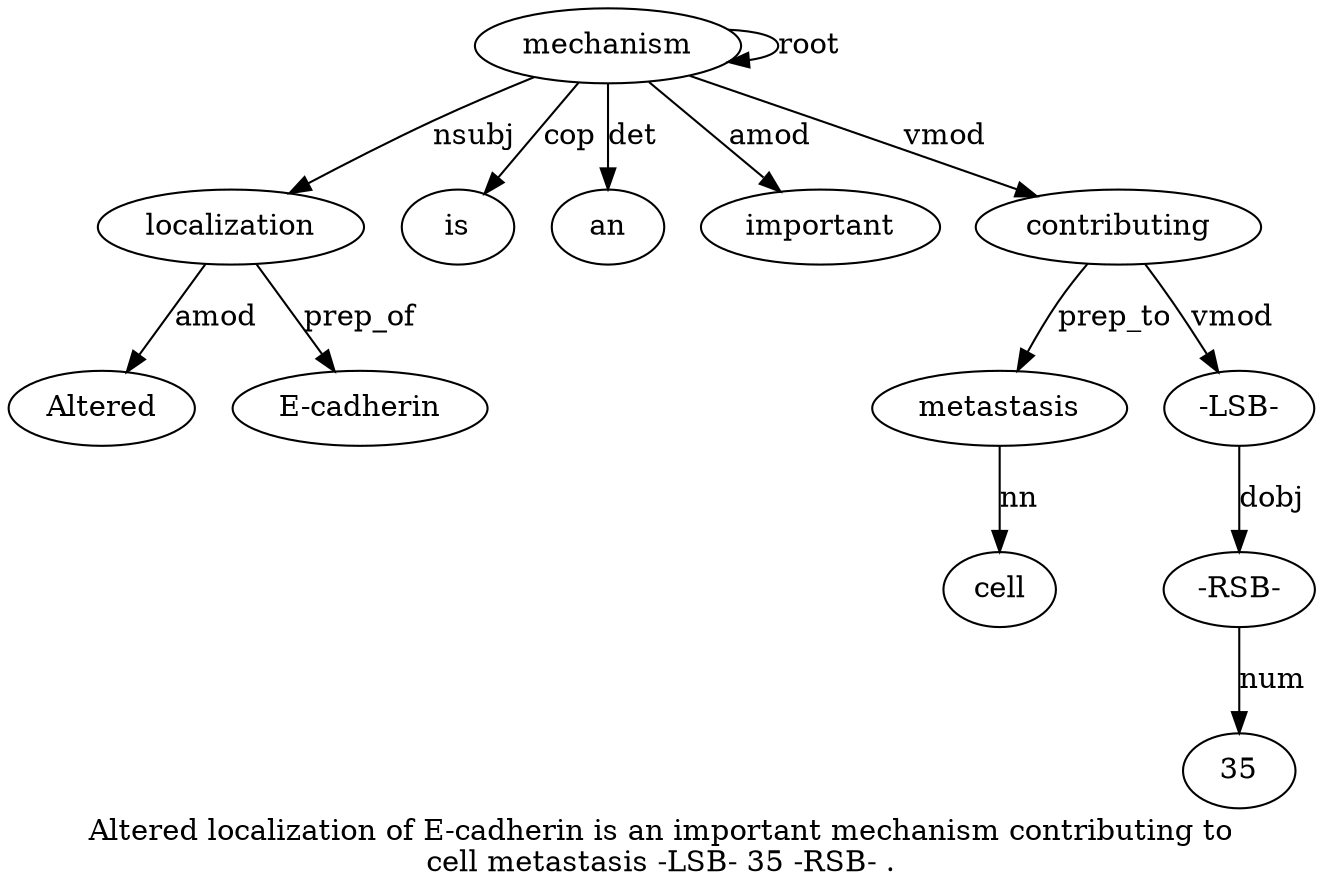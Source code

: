 digraph "Altered localization of E-cadherin is an important mechanism contributing to cell metastasis -LSB- 35 -RSB- ." {
label="Altered localization of E-cadherin is an important mechanism contributing to
cell metastasis -LSB- 35 -RSB- .";
localization2 [style=filled, fillcolor=white, label=localization];
Altered1 [style=filled, fillcolor=white, label=Altered];
localization2 -> Altered1  [label=amod];
mechanism8 [style=filled, fillcolor=white, label=mechanism];
mechanism8 -> localization2  [label=nsubj];
"E-cadherin4" [style=filled, fillcolor=white, label="E-cadherin"];
localization2 -> "E-cadherin4"  [label=prep_of];
is5 [style=filled, fillcolor=white, label=is];
mechanism8 -> is5  [label=cop];
an6 [style=filled, fillcolor=white, label=an];
mechanism8 -> an6  [label=det];
important7 [style=filled, fillcolor=white, label=important];
mechanism8 -> important7  [label=amod];
mechanism8 -> mechanism8  [label=root];
contributing9 [style=filled, fillcolor=white, label=contributing];
mechanism8 -> contributing9  [label=vmod];
metastasis12 [style=filled, fillcolor=white, label=metastasis];
cell11 [style=filled, fillcolor=white, label=cell];
metastasis12 -> cell11  [label=nn];
contributing9 -> metastasis12  [label=prep_to];
"-LSB-13" [style=filled, fillcolor=white, label="-LSB-"];
contributing9 -> "-LSB-13"  [label=vmod];
"-RSB-15" [style=filled, fillcolor=white, label="-RSB-"];
3514 [style=filled, fillcolor=white, label=35];
"-RSB-15" -> 3514  [label=num];
"-LSB-13" -> "-RSB-15"  [label=dobj];
}
